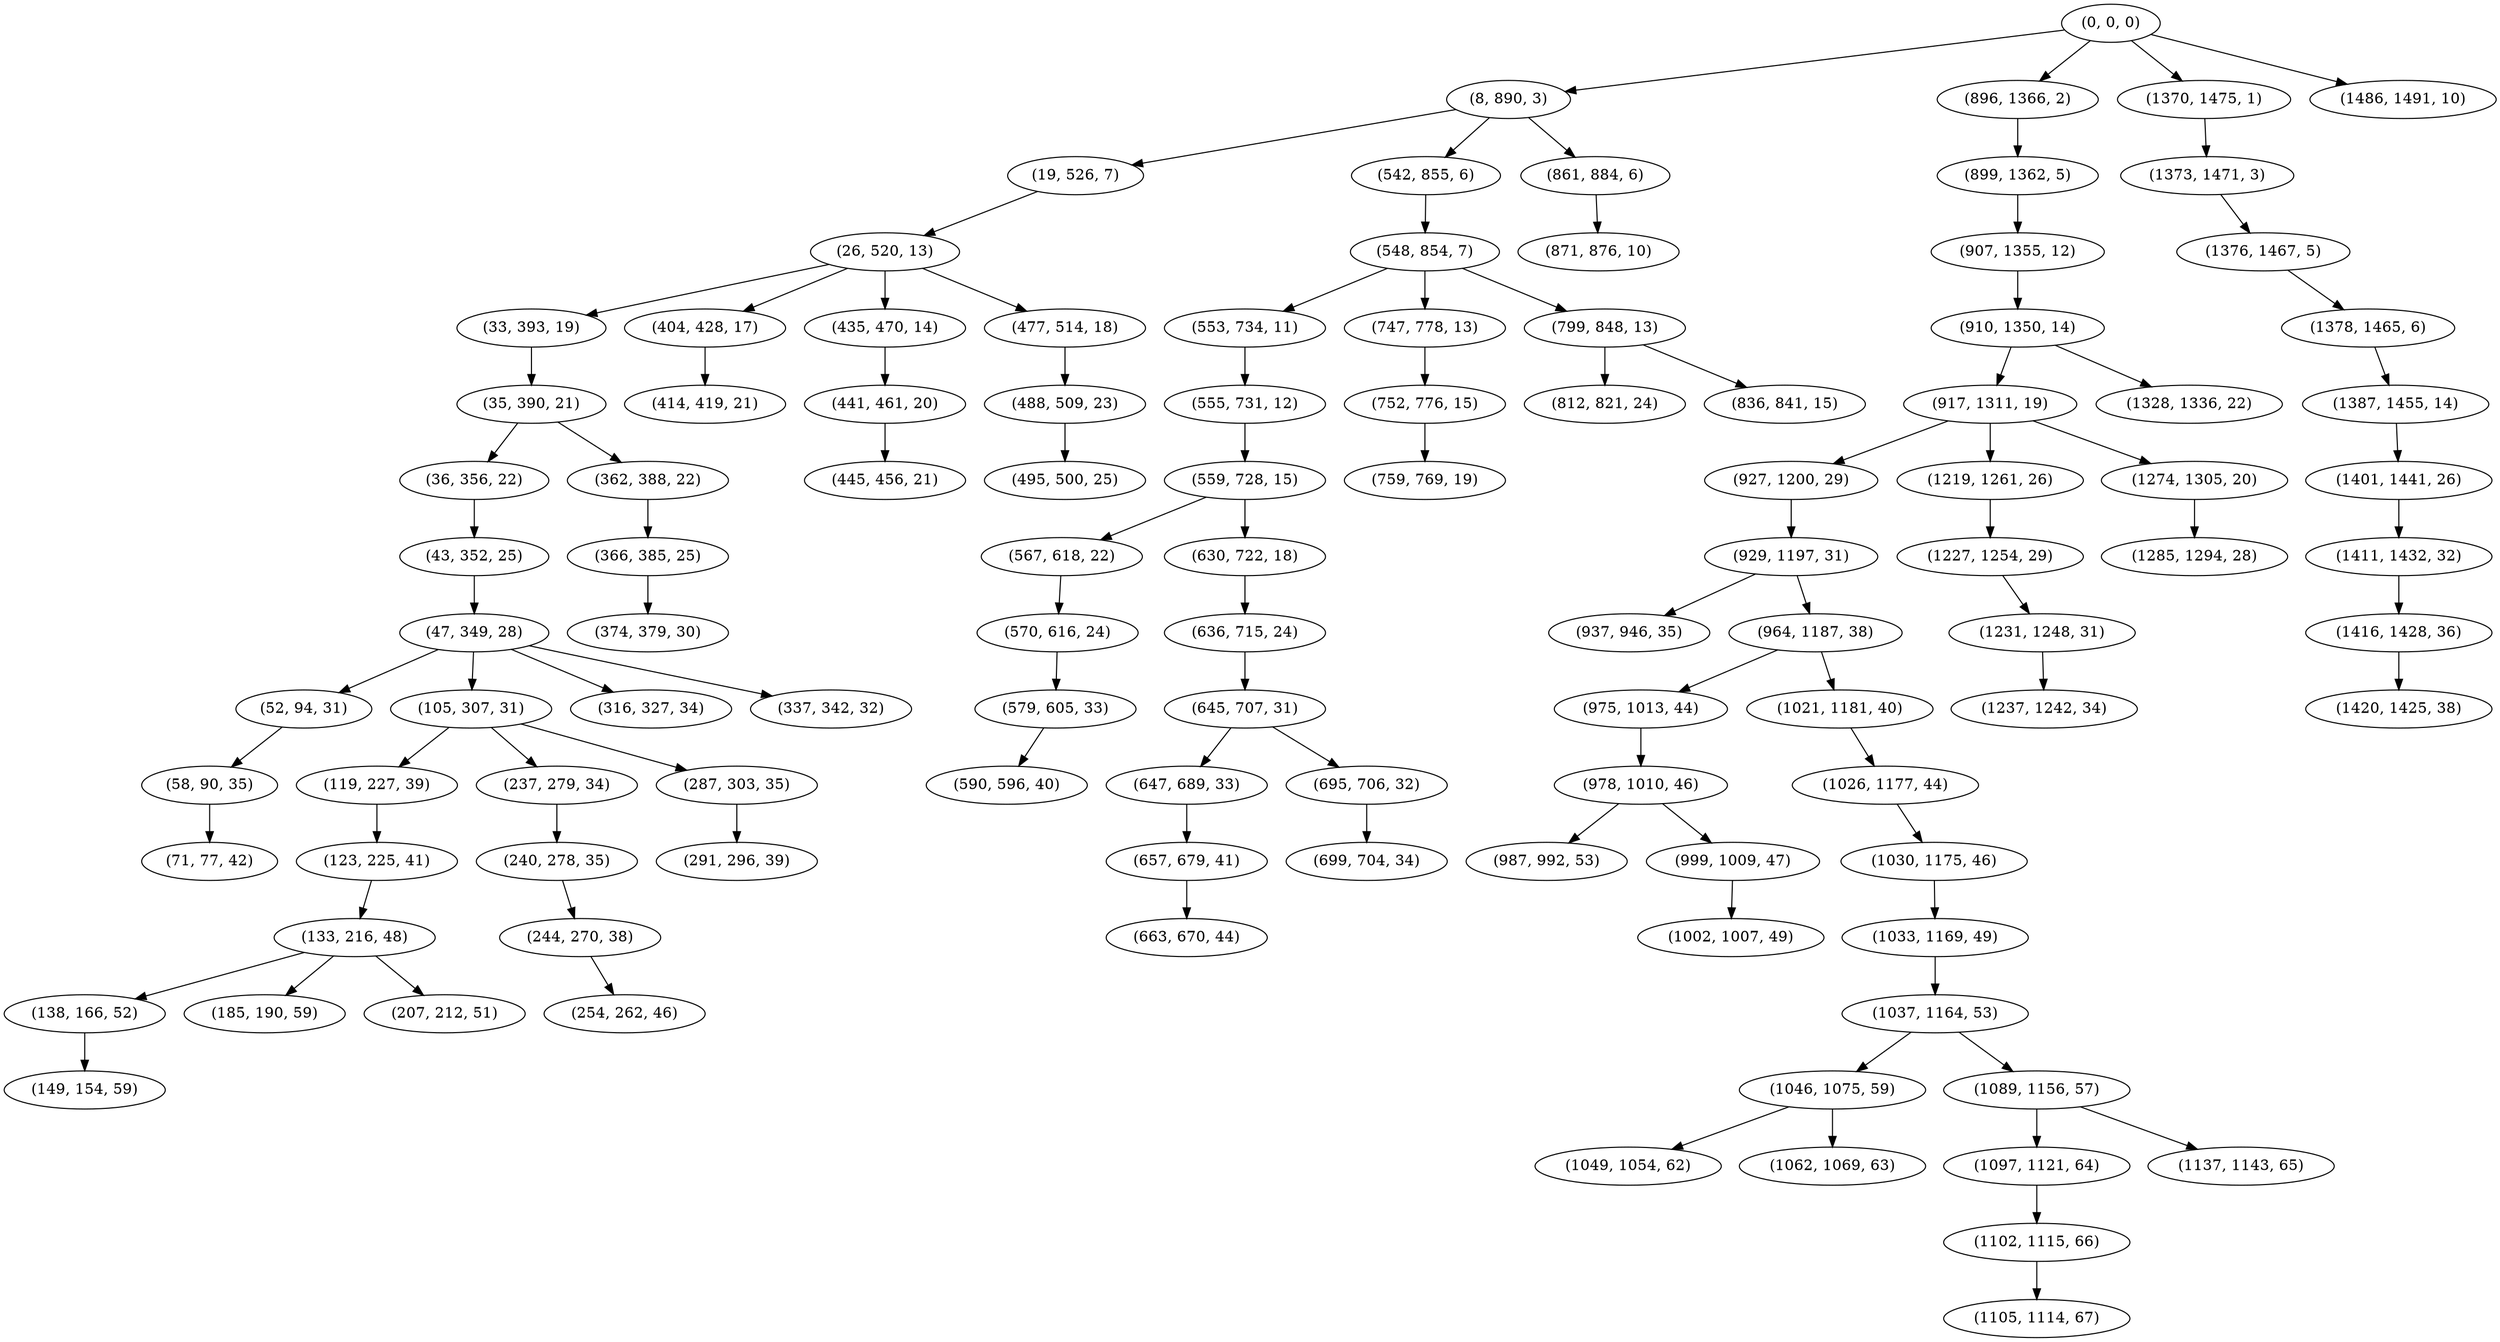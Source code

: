 digraph tree {
    "(0, 0, 0)";
    "(8, 890, 3)";
    "(19, 526, 7)";
    "(26, 520, 13)";
    "(33, 393, 19)";
    "(35, 390, 21)";
    "(36, 356, 22)";
    "(43, 352, 25)";
    "(47, 349, 28)";
    "(52, 94, 31)";
    "(58, 90, 35)";
    "(71, 77, 42)";
    "(105, 307, 31)";
    "(119, 227, 39)";
    "(123, 225, 41)";
    "(133, 216, 48)";
    "(138, 166, 52)";
    "(149, 154, 59)";
    "(185, 190, 59)";
    "(207, 212, 51)";
    "(237, 279, 34)";
    "(240, 278, 35)";
    "(244, 270, 38)";
    "(254, 262, 46)";
    "(287, 303, 35)";
    "(291, 296, 39)";
    "(316, 327, 34)";
    "(337, 342, 32)";
    "(362, 388, 22)";
    "(366, 385, 25)";
    "(374, 379, 30)";
    "(404, 428, 17)";
    "(414, 419, 21)";
    "(435, 470, 14)";
    "(441, 461, 20)";
    "(445, 456, 21)";
    "(477, 514, 18)";
    "(488, 509, 23)";
    "(495, 500, 25)";
    "(542, 855, 6)";
    "(548, 854, 7)";
    "(553, 734, 11)";
    "(555, 731, 12)";
    "(559, 728, 15)";
    "(567, 618, 22)";
    "(570, 616, 24)";
    "(579, 605, 33)";
    "(590, 596, 40)";
    "(630, 722, 18)";
    "(636, 715, 24)";
    "(645, 707, 31)";
    "(647, 689, 33)";
    "(657, 679, 41)";
    "(663, 670, 44)";
    "(695, 706, 32)";
    "(699, 704, 34)";
    "(747, 778, 13)";
    "(752, 776, 15)";
    "(759, 769, 19)";
    "(799, 848, 13)";
    "(812, 821, 24)";
    "(836, 841, 15)";
    "(861, 884, 6)";
    "(871, 876, 10)";
    "(896, 1366, 2)";
    "(899, 1362, 5)";
    "(907, 1355, 12)";
    "(910, 1350, 14)";
    "(917, 1311, 19)";
    "(927, 1200, 29)";
    "(929, 1197, 31)";
    "(937, 946, 35)";
    "(964, 1187, 38)";
    "(975, 1013, 44)";
    "(978, 1010, 46)";
    "(987, 992, 53)";
    "(999, 1009, 47)";
    "(1002, 1007, 49)";
    "(1021, 1181, 40)";
    "(1026, 1177, 44)";
    "(1030, 1175, 46)";
    "(1033, 1169, 49)";
    "(1037, 1164, 53)";
    "(1046, 1075, 59)";
    "(1049, 1054, 62)";
    "(1062, 1069, 63)";
    "(1089, 1156, 57)";
    "(1097, 1121, 64)";
    "(1102, 1115, 66)";
    "(1105, 1114, 67)";
    "(1137, 1143, 65)";
    "(1219, 1261, 26)";
    "(1227, 1254, 29)";
    "(1231, 1248, 31)";
    "(1237, 1242, 34)";
    "(1274, 1305, 20)";
    "(1285, 1294, 28)";
    "(1328, 1336, 22)";
    "(1370, 1475, 1)";
    "(1373, 1471, 3)";
    "(1376, 1467, 5)";
    "(1378, 1465, 6)";
    "(1387, 1455, 14)";
    "(1401, 1441, 26)";
    "(1411, 1432, 32)";
    "(1416, 1428, 36)";
    "(1420, 1425, 38)";
    "(1486, 1491, 10)";
    "(0, 0, 0)" -> "(8, 890, 3)";
    "(0, 0, 0)" -> "(896, 1366, 2)";
    "(0, 0, 0)" -> "(1370, 1475, 1)";
    "(0, 0, 0)" -> "(1486, 1491, 10)";
    "(8, 890, 3)" -> "(19, 526, 7)";
    "(8, 890, 3)" -> "(542, 855, 6)";
    "(8, 890, 3)" -> "(861, 884, 6)";
    "(19, 526, 7)" -> "(26, 520, 13)";
    "(26, 520, 13)" -> "(33, 393, 19)";
    "(26, 520, 13)" -> "(404, 428, 17)";
    "(26, 520, 13)" -> "(435, 470, 14)";
    "(26, 520, 13)" -> "(477, 514, 18)";
    "(33, 393, 19)" -> "(35, 390, 21)";
    "(35, 390, 21)" -> "(36, 356, 22)";
    "(35, 390, 21)" -> "(362, 388, 22)";
    "(36, 356, 22)" -> "(43, 352, 25)";
    "(43, 352, 25)" -> "(47, 349, 28)";
    "(47, 349, 28)" -> "(52, 94, 31)";
    "(47, 349, 28)" -> "(105, 307, 31)";
    "(47, 349, 28)" -> "(316, 327, 34)";
    "(47, 349, 28)" -> "(337, 342, 32)";
    "(52, 94, 31)" -> "(58, 90, 35)";
    "(58, 90, 35)" -> "(71, 77, 42)";
    "(105, 307, 31)" -> "(119, 227, 39)";
    "(105, 307, 31)" -> "(237, 279, 34)";
    "(105, 307, 31)" -> "(287, 303, 35)";
    "(119, 227, 39)" -> "(123, 225, 41)";
    "(123, 225, 41)" -> "(133, 216, 48)";
    "(133, 216, 48)" -> "(138, 166, 52)";
    "(133, 216, 48)" -> "(185, 190, 59)";
    "(133, 216, 48)" -> "(207, 212, 51)";
    "(138, 166, 52)" -> "(149, 154, 59)";
    "(237, 279, 34)" -> "(240, 278, 35)";
    "(240, 278, 35)" -> "(244, 270, 38)";
    "(244, 270, 38)" -> "(254, 262, 46)";
    "(287, 303, 35)" -> "(291, 296, 39)";
    "(362, 388, 22)" -> "(366, 385, 25)";
    "(366, 385, 25)" -> "(374, 379, 30)";
    "(404, 428, 17)" -> "(414, 419, 21)";
    "(435, 470, 14)" -> "(441, 461, 20)";
    "(441, 461, 20)" -> "(445, 456, 21)";
    "(477, 514, 18)" -> "(488, 509, 23)";
    "(488, 509, 23)" -> "(495, 500, 25)";
    "(542, 855, 6)" -> "(548, 854, 7)";
    "(548, 854, 7)" -> "(553, 734, 11)";
    "(548, 854, 7)" -> "(747, 778, 13)";
    "(548, 854, 7)" -> "(799, 848, 13)";
    "(553, 734, 11)" -> "(555, 731, 12)";
    "(555, 731, 12)" -> "(559, 728, 15)";
    "(559, 728, 15)" -> "(567, 618, 22)";
    "(559, 728, 15)" -> "(630, 722, 18)";
    "(567, 618, 22)" -> "(570, 616, 24)";
    "(570, 616, 24)" -> "(579, 605, 33)";
    "(579, 605, 33)" -> "(590, 596, 40)";
    "(630, 722, 18)" -> "(636, 715, 24)";
    "(636, 715, 24)" -> "(645, 707, 31)";
    "(645, 707, 31)" -> "(647, 689, 33)";
    "(645, 707, 31)" -> "(695, 706, 32)";
    "(647, 689, 33)" -> "(657, 679, 41)";
    "(657, 679, 41)" -> "(663, 670, 44)";
    "(695, 706, 32)" -> "(699, 704, 34)";
    "(747, 778, 13)" -> "(752, 776, 15)";
    "(752, 776, 15)" -> "(759, 769, 19)";
    "(799, 848, 13)" -> "(812, 821, 24)";
    "(799, 848, 13)" -> "(836, 841, 15)";
    "(861, 884, 6)" -> "(871, 876, 10)";
    "(896, 1366, 2)" -> "(899, 1362, 5)";
    "(899, 1362, 5)" -> "(907, 1355, 12)";
    "(907, 1355, 12)" -> "(910, 1350, 14)";
    "(910, 1350, 14)" -> "(917, 1311, 19)";
    "(910, 1350, 14)" -> "(1328, 1336, 22)";
    "(917, 1311, 19)" -> "(927, 1200, 29)";
    "(917, 1311, 19)" -> "(1219, 1261, 26)";
    "(917, 1311, 19)" -> "(1274, 1305, 20)";
    "(927, 1200, 29)" -> "(929, 1197, 31)";
    "(929, 1197, 31)" -> "(937, 946, 35)";
    "(929, 1197, 31)" -> "(964, 1187, 38)";
    "(964, 1187, 38)" -> "(975, 1013, 44)";
    "(964, 1187, 38)" -> "(1021, 1181, 40)";
    "(975, 1013, 44)" -> "(978, 1010, 46)";
    "(978, 1010, 46)" -> "(987, 992, 53)";
    "(978, 1010, 46)" -> "(999, 1009, 47)";
    "(999, 1009, 47)" -> "(1002, 1007, 49)";
    "(1021, 1181, 40)" -> "(1026, 1177, 44)";
    "(1026, 1177, 44)" -> "(1030, 1175, 46)";
    "(1030, 1175, 46)" -> "(1033, 1169, 49)";
    "(1033, 1169, 49)" -> "(1037, 1164, 53)";
    "(1037, 1164, 53)" -> "(1046, 1075, 59)";
    "(1037, 1164, 53)" -> "(1089, 1156, 57)";
    "(1046, 1075, 59)" -> "(1049, 1054, 62)";
    "(1046, 1075, 59)" -> "(1062, 1069, 63)";
    "(1089, 1156, 57)" -> "(1097, 1121, 64)";
    "(1089, 1156, 57)" -> "(1137, 1143, 65)";
    "(1097, 1121, 64)" -> "(1102, 1115, 66)";
    "(1102, 1115, 66)" -> "(1105, 1114, 67)";
    "(1219, 1261, 26)" -> "(1227, 1254, 29)";
    "(1227, 1254, 29)" -> "(1231, 1248, 31)";
    "(1231, 1248, 31)" -> "(1237, 1242, 34)";
    "(1274, 1305, 20)" -> "(1285, 1294, 28)";
    "(1370, 1475, 1)" -> "(1373, 1471, 3)";
    "(1373, 1471, 3)" -> "(1376, 1467, 5)";
    "(1376, 1467, 5)" -> "(1378, 1465, 6)";
    "(1378, 1465, 6)" -> "(1387, 1455, 14)";
    "(1387, 1455, 14)" -> "(1401, 1441, 26)";
    "(1401, 1441, 26)" -> "(1411, 1432, 32)";
    "(1411, 1432, 32)" -> "(1416, 1428, 36)";
    "(1416, 1428, 36)" -> "(1420, 1425, 38)";
}
